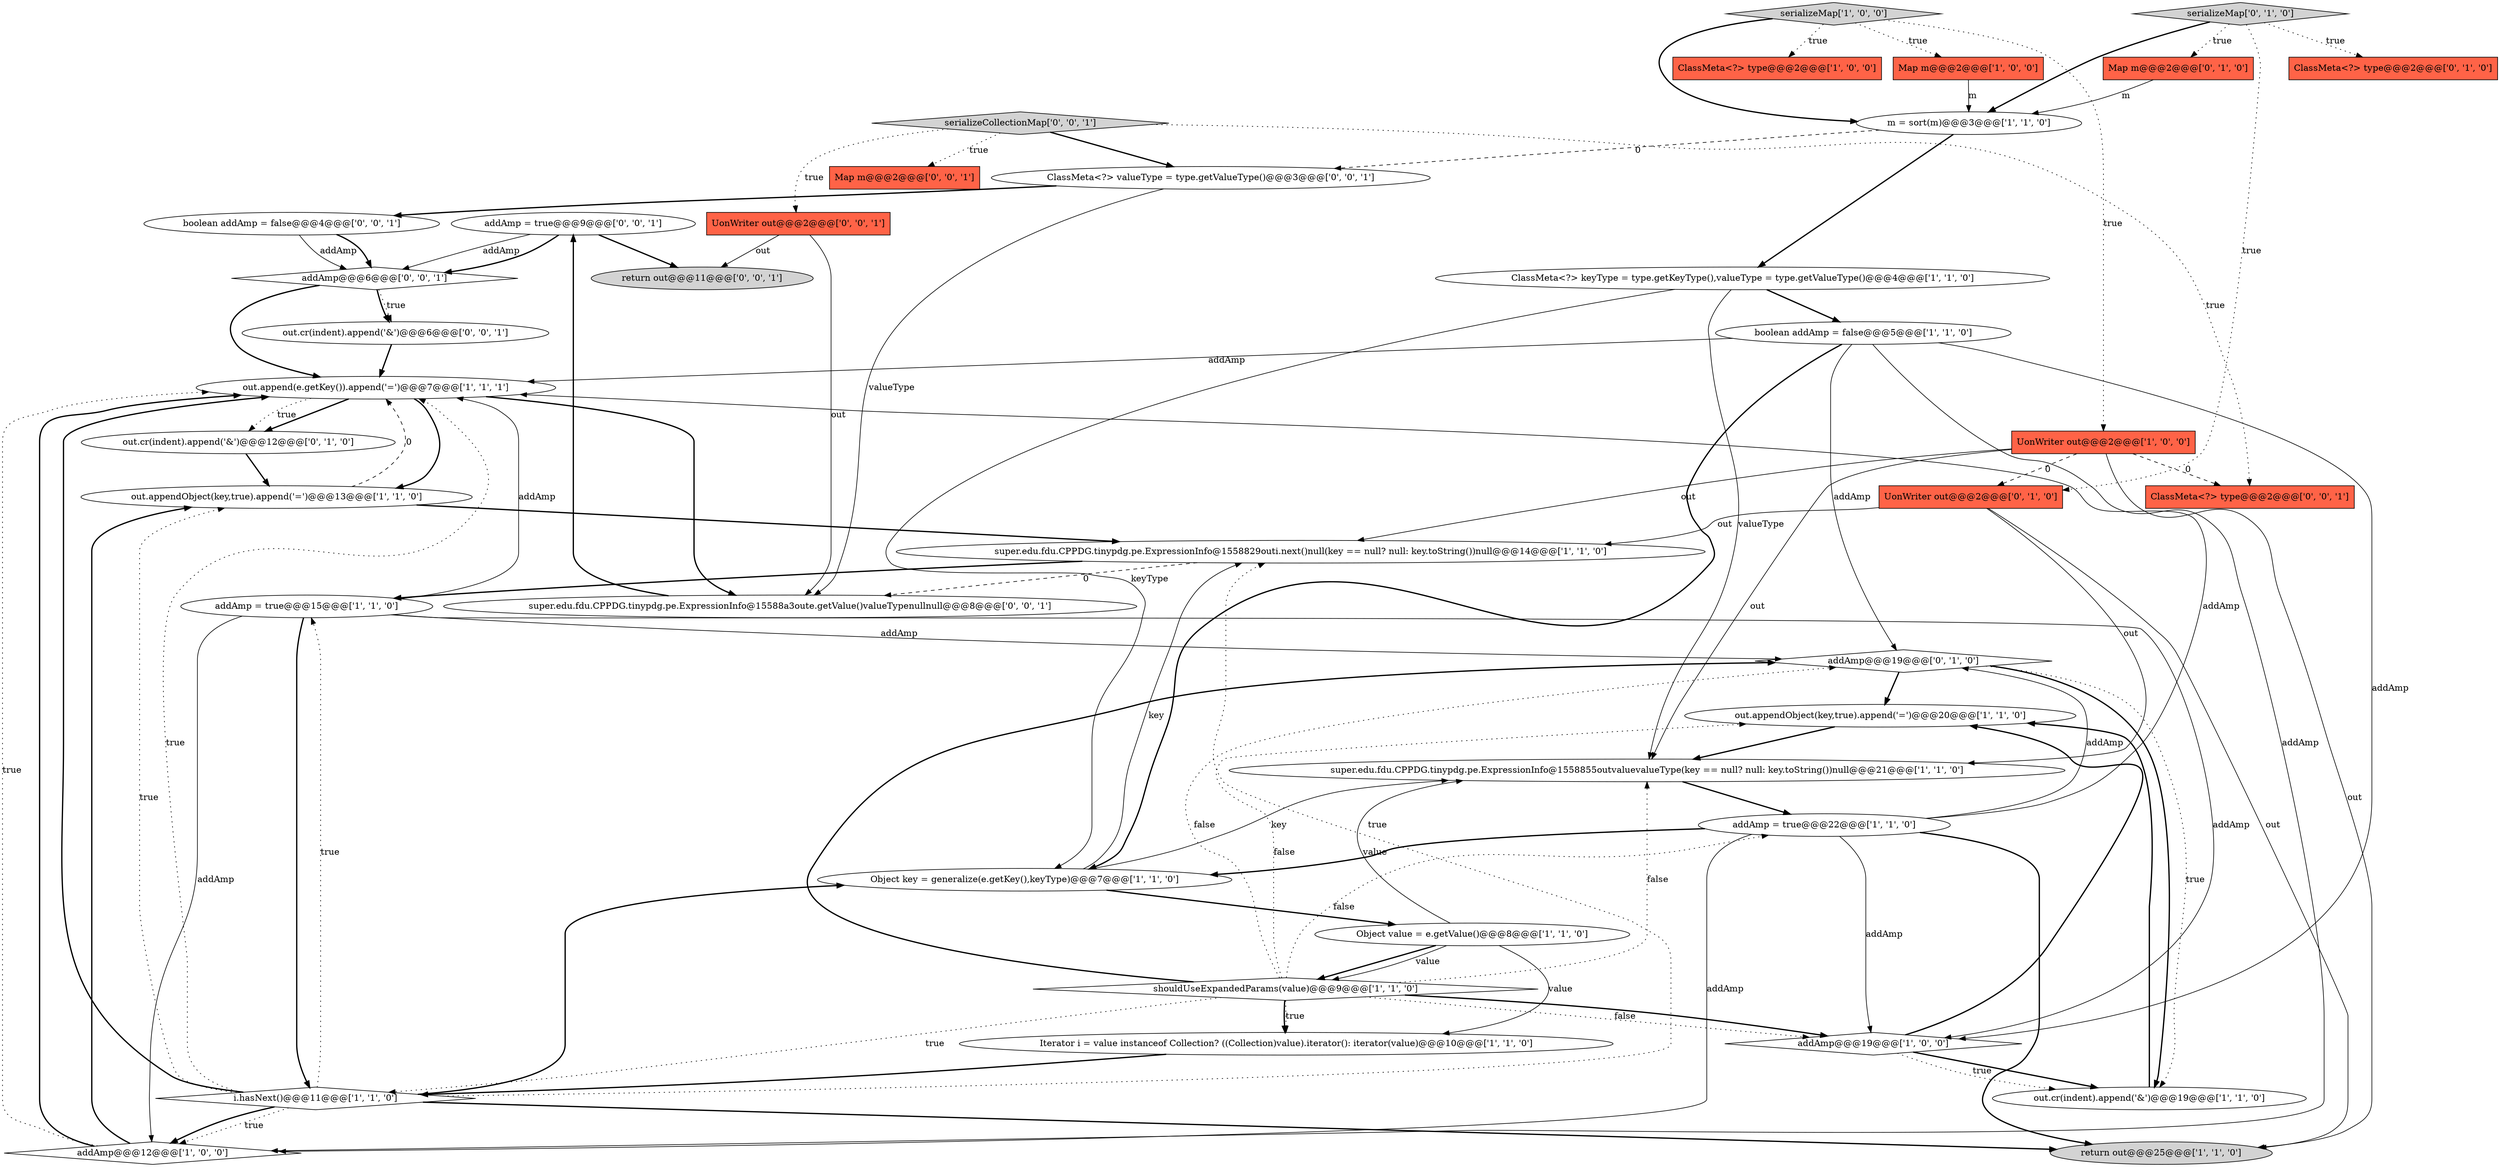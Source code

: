 digraph {
33 [style = filled, label = "addAmp = true@@@9@@@['0', '0', '1']", fillcolor = white, shape = ellipse image = "AAA0AAABBB3BBB"];
4 [style = filled, label = "ClassMeta<?> keyType = type.getKeyType(),valueType = type.getValueType()@@@4@@@['1', '1', '0']", fillcolor = white, shape = ellipse image = "AAA0AAABBB1BBB"];
7 [style = filled, label = "addAmp@@@12@@@['1', '0', '0']", fillcolor = white, shape = diamond image = "AAA0AAABBB1BBB"];
1 [style = filled, label = "addAmp = true@@@15@@@['1', '1', '0']", fillcolor = white, shape = ellipse image = "AAA0AAABBB1BBB"];
37 [style = filled, label = "out.cr(indent).append('&')@@@6@@@['0', '0', '1']", fillcolor = white, shape = ellipse image = "AAA0AAABBB3BBB"];
17 [style = filled, label = "out.appendObject(key,true).append('=')@@@20@@@['1', '1', '0']", fillcolor = white, shape = ellipse image = "AAA0AAABBB1BBB"];
5 [style = filled, label = "Map m@@@2@@@['1', '0', '0']", fillcolor = tomato, shape = box image = "AAA0AAABBB1BBB"];
16 [style = filled, label = "out.appendObject(key,true).append('=')@@@13@@@['1', '1', '0']", fillcolor = white, shape = ellipse image = "AAA0AAABBB1BBB"];
35 [style = filled, label = "super.edu.fdu.CPPDG.tinypdg.pe.ExpressionInfo@15588a3oute.getValue()valueTypenullnull@@@8@@@['0', '0', '1']", fillcolor = white, shape = ellipse image = "AAA0AAABBB3BBB"];
9 [style = filled, label = "shouldUseExpandedParams(value)@@@9@@@['1', '1', '0']", fillcolor = white, shape = diamond image = "AAA0AAABBB1BBB"];
34 [style = filled, label = "serializeCollectionMap['0', '0', '1']", fillcolor = lightgray, shape = diamond image = "AAA0AAABBB3BBB"];
28 [style = filled, label = "UonWriter out@@@2@@@['0', '1', '0']", fillcolor = tomato, shape = box image = "AAA1AAABBB2BBB"];
11 [style = filled, label = "serializeMap['1', '0', '0']", fillcolor = lightgray, shape = diamond image = "AAA0AAABBB1BBB"];
0 [style = filled, label = "ClassMeta<?> type@@@2@@@['1', '0', '0']", fillcolor = tomato, shape = box image = "AAA0AAABBB1BBB"];
12 [style = filled, label = "Object value = e.getValue()@@@8@@@['1', '1', '0']", fillcolor = white, shape = ellipse image = "AAA0AAABBB1BBB"];
24 [style = filled, label = "addAmp@@@19@@@['0', '1', '0']", fillcolor = white, shape = diamond image = "AAA0AAABBB2BBB"];
29 [style = filled, label = "UonWriter out@@@2@@@['0', '0', '1']", fillcolor = tomato, shape = box image = "AAA0AAABBB3BBB"];
19 [style = filled, label = "return out@@@25@@@['1', '1', '0']", fillcolor = lightgray, shape = ellipse image = "AAA0AAABBB1BBB"];
18 [style = filled, label = "UonWriter out@@@2@@@['1', '0', '0']", fillcolor = tomato, shape = box image = "AAA1AAABBB1BBB"];
6 [style = filled, label = "super.edu.fdu.CPPDG.tinypdg.pe.ExpressionInfo@1558829outi.next()null(key == null? null: key.toString())null@@@14@@@['1', '1', '0']", fillcolor = white, shape = ellipse image = "AAA0AAABBB1BBB"];
32 [style = filled, label = "boolean addAmp = false@@@4@@@['0', '0', '1']", fillcolor = white, shape = ellipse image = "AAA0AAABBB3BBB"];
3 [style = filled, label = "addAmp@@@19@@@['1', '0', '0']", fillcolor = white, shape = diamond image = "AAA0AAABBB1BBB"];
15 [style = filled, label = "Iterator i = value instanceof Collection? ((Collection)value).iterator(): iterator(value)@@@10@@@['1', '1', '0']", fillcolor = white, shape = ellipse image = "AAA0AAABBB1BBB"];
30 [style = filled, label = "ClassMeta<?> valueType = type.getValueType()@@@3@@@['0', '0', '1']", fillcolor = white, shape = ellipse image = "AAA0AAABBB3BBB"];
2 [style = filled, label = "i.hasNext()@@@11@@@['1', '1', '0']", fillcolor = white, shape = diamond image = "AAA0AAABBB1BBB"];
26 [style = filled, label = "serializeMap['0', '1', '0']", fillcolor = lightgray, shape = diamond image = "AAA0AAABBB2BBB"];
39 [style = filled, label = "ClassMeta<?> type@@@2@@@['0', '0', '1']", fillcolor = tomato, shape = box image = "AAA0AAABBB3BBB"];
10 [style = filled, label = "m = sort(m)@@@3@@@['1', '1', '0']", fillcolor = white, shape = ellipse image = "AAA0AAABBB1BBB"];
20 [style = filled, label = "out.cr(indent).append('&')@@@19@@@['1', '1', '0']", fillcolor = white, shape = ellipse image = "AAA0AAABBB1BBB"];
25 [style = filled, label = "Map m@@@2@@@['0', '1', '0']", fillcolor = tomato, shape = box image = "AAA0AAABBB2BBB"];
13 [style = filled, label = "addAmp = true@@@22@@@['1', '1', '0']", fillcolor = white, shape = ellipse image = "AAA0AAABBB1BBB"];
14 [style = filled, label = "Object key = generalize(e.getKey(),keyType)@@@7@@@['1', '1', '0']", fillcolor = white, shape = ellipse image = "AAA0AAABBB1BBB"];
38 [style = filled, label = "Map m@@@2@@@['0', '0', '1']", fillcolor = tomato, shape = box image = "AAA0AAABBB3BBB"];
21 [style = filled, label = "super.edu.fdu.CPPDG.tinypdg.pe.ExpressionInfo@1558855outvaluevalueType(key == null? null: key.toString())null@@@21@@@['1', '1', '0']", fillcolor = white, shape = ellipse image = "AAA0AAABBB1BBB"];
31 [style = filled, label = "addAmp@@@6@@@['0', '0', '1']", fillcolor = white, shape = diamond image = "AAA0AAABBB3BBB"];
22 [style = filled, label = "boolean addAmp = false@@@5@@@['1', '1', '0']", fillcolor = white, shape = ellipse image = "AAA0AAABBB1BBB"];
36 [style = filled, label = "return out@@@11@@@['0', '0', '1']", fillcolor = lightgray, shape = ellipse image = "AAA0AAABBB3BBB"];
23 [style = filled, label = "ClassMeta<?> type@@@2@@@['0', '1', '0']", fillcolor = tomato, shape = box image = "AAA0AAABBB2BBB"];
8 [style = filled, label = "out.append(e.getKey()).append('=')@@@7@@@['1', '1', '1']", fillcolor = white, shape = ellipse image = "AAA0AAABBB1BBB"];
27 [style = filled, label = "out.cr(indent).append('&')@@@12@@@['0', '1', '0']", fillcolor = white, shape = ellipse image = "AAA0AAABBB2BBB"];
8->16 [style = bold, label=""];
31->37 [style = bold, label=""];
1->7 [style = solid, label="addAmp"];
28->6 [style = solid, label="out"];
26->10 [style = bold, label=""];
30->35 [style = solid, label="valueType"];
5->10 [style = solid, label="m"];
12->15 [style = solid, label="value"];
34->29 [style = dotted, label="true"];
12->9 [style = bold, label=""];
7->8 [style = bold, label=""];
13->7 [style = solid, label="addAmp"];
6->35 [style = dashed, label="0"];
18->39 [style = dashed, label="0"];
26->28 [style = dotted, label="true"];
11->0 [style = dotted, label="true"];
2->14 [style = bold, label=""];
7->16 [style = bold, label=""];
24->17 [style = bold, label=""];
9->15 [style = dotted, label="true"];
4->14 [style = solid, label="keyType"];
8->27 [style = bold, label=""];
13->8 [style = solid, label="addAmp"];
17->21 [style = bold, label=""];
13->14 [style = bold, label=""];
12->9 [style = solid, label="value"];
9->24 [style = bold, label=""];
2->8 [style = dotted, label="true"];
21->13 [style = bold, label=""];
22->7 [style = solid, label="addAmp"];
22->24 [style = solid, label="addAmp"];
16->6 [style = bold, label=""];
11->5 [style = dotted, label="true"];
26->23 [style = dotted, label="true"];
27->16 [style = bold, label=""];
9->13 [style = dotted, label="false"];
29->36 [style = solid, label="out"];
1->24 [style = solid, label="addAmp"];
14->21 [style = solid, label="key"];
34->38 [style = dotted, label="true"];
24->20 [style = bold, label=""];
29->35 [style = solid, label="out"];
14->6 [style = solid, label="key"];
18->21 [style = solid, label="out"];
32->31 [style = solid, label="addAmp"];
33->36 [style = bold, label=""];
22->14 [style = bold, label=""];
7->8 [style = dotted, label="true"];
18->19 [style = solid, label="out"];
4->22 [style = bold, label=""];
32->31 [style = bold, label=""];
9->21 [style = dotted, label="false"];
9->3 [style = dotted, label="false"];
30->32 [style = bold, label=""];
8->35 [style = bold, label=""];
34->39 [style = dotted, label="true"];
18->6 [style = solid, label="out"];
6->1 [style = bold, label=""];
13->19 [style = bold, label=""];
10->30 [style = dashed, label="0"];
2->6 [style = dotted, label="true"];
11->10 [style = bold, label=""];
24->20 [style = dotted, label="true"];
18->28 [style = dashed, label="0"];
9->3 [style = bold, label=""];
3->17 [style = bold, label=""];
1->2 [style = bold, label=""];
37->8 [style = bold, label=""];
22->3 [style = solid, label="addAmp"];
31->8 [style = bold, label=""];
4->21 [style = solid, label="valueType"];
2->16 [style = dotted, label="true"];
33->31 [style = solid, label="addAmp"];
9->24 [style = dotted, label="false"];
15->2 [style = bold, label=""];
2->19 [style = bold, label=""];
20->17 [style = bold, label=""];
31->37 [style = dotted, label="true"];
26->25 [style = dotted, label="true"];
35->33 [style = bold, label=""];
9->17 [style = dotted, label="false"];
13->24 [style = solid, label="addAmp"];
28->19 [style = solid, label="out"];
11->18 [style = dotted, label="true"];
25->10 [style = solid, label="m"];
34->30 [style = bold, label=""];
22->8 [style = solid, label="addAmp"];
3->20 [style = bold, label=""];
2->1 [style = dotted, label="true"];
9->15 [style = bold, label=""];
9->2 [style = dotted, label="true"];
2->7 [style = dotted, label="true"];
13->3 [style = solid, label="addAmp"];
14->12 [style = bold, label=""];
10->4 [style = bold, label=""];
33->31 [style = bold, label=""];
28->21 [style = solid, label="out"];
16->8 [style = dashed, label="0"];
2->7 [style = bold, label=""];
8->27 [style = dotted, label="true"];
1->8 [style = solid, label="addAmp"];
1->3 [style = solid, label="addAmp"];
12->21 [style = solid, label="value"];
2->8 [style = bold, label=""];
3->20 [style = dotted, label="true"];
}
